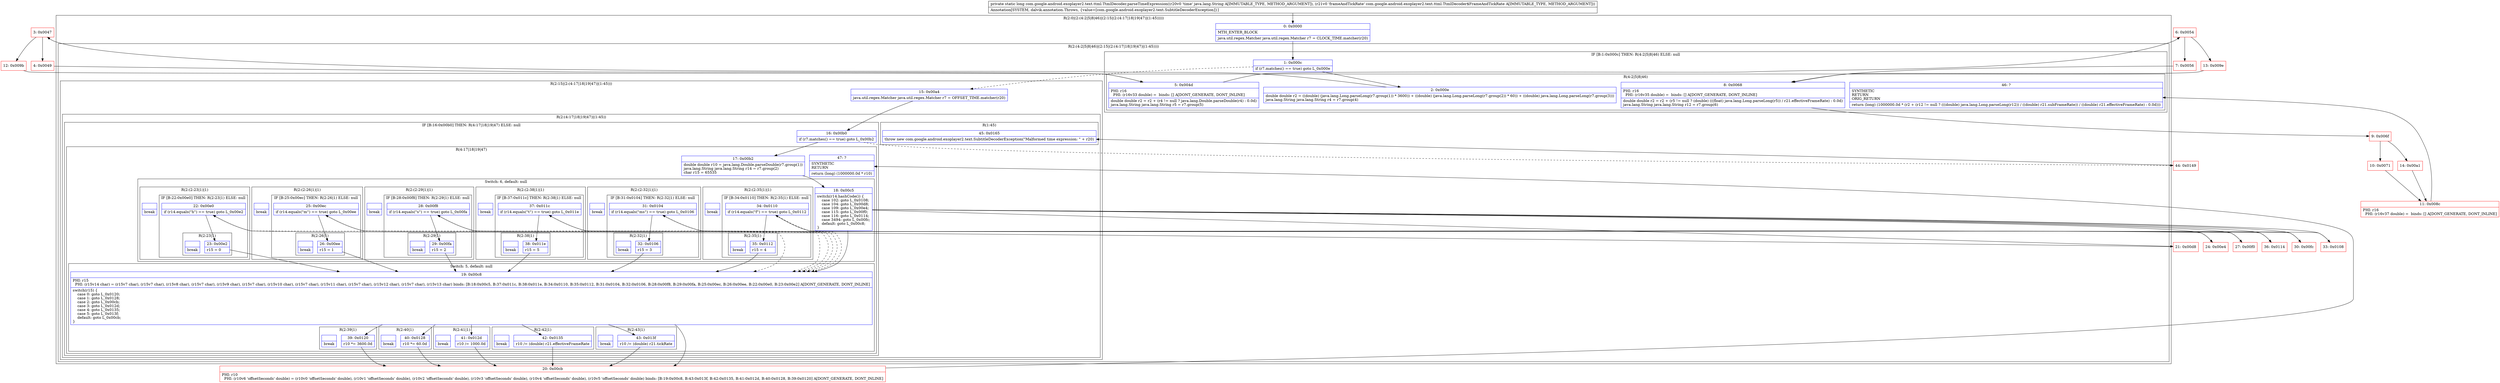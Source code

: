 digraph "CFG forcom.google.android.exoplayer2.text.ttml.TtmlDecoder.parseTimeExpression(Ljava\/lang\/String;Lcom\/google\/android\/exoplayer2\/text\/ttml\/TtmlDecoder$FrameAndTickRate;)J" {
subgraph cluster_Region_207944136 {
label = "R(2:0|(2:(4:2|5|8|46)|(2:15|(2:(4:17|18|19|47)|(1:45)))))";
node [shape=record,color=blue];
Node_0 [shape=record,label="{0\:\ 0x0000|MTH_ENTER_BLOCK\l|java.util.regex.Matcher java.util.regex.Matcher r7 = CLOCK_TIME.matcher(r20)\l}"];
subgraph cluster_Region_1068674943 {
label = "R(2:(4:2|5|8|46)|(2:15|(2:(4:17|18|19|47)|(1:45))))";
node [shape=record,color=blue];
subgraph cluster_IfRegion_1765255826 {
label = "IF [B:1:0x000c] THEN: R(4:2|5|8|46) ELSE: null";
node [shape=record,color=blue];
Node_1 [shape=record,label="{1\:\ 0x000c|if (r7.matches() == true) goto L_0x000e\l}"];
subgraph cluster_Region_2129183277 {
label = "R(4:2|5|8|46)";
node [shape=record,color=blue];
Node_2 [shape=record,label="{2\:\ 0x000e|double double r2 = ((double) (java.lang.Long.parseLong(r7.group(1)) * 3600)) + ((double) (java.lang.Long.parseLong(r7.group(2)) * 60)) + ((double) java.lang.Long.parseLong(r7.group(3)))\ljava.lang.String java.lang.String r4 = r7.group(4)\l}"];
Node_5 [shape=record,label="{5\:\ 0x004d|PHI: r16 \l  PHI: (r16v33 double) =  binds: [] A[DONT_GENERATE, DONT_INLINE]\l|double double r2 = r2 + (r4 != null ? java.lang.Double.parseDouble(r4) : 0.0d)\ljava.lang.String java.lang.String r5 = r7.group(5)\l}"];
Node_8 [shape=record,label="{8\:\ 0x0068|PHI: r16 \l  PHI: (r16v35 double) =  binds: [] A[DONT_GENERATE, DONT_INLINE]\l|double double r2 = r2 + (r5 != null ? (double) (((float) java.lang.Long.parseLong(r5)) \/ r21.effectiveFrameRate) : 0.0d)\ljava.lang.String java.lang.String r12 = r7.group(6)\l}"];
Node_46 [shape=record,label="{46\:\ ?|SYNTHETIC\lRETURN\lORIG_RETURN\l|return (long) (1000000.0d * (r2 + (r12 != null ? (((double) java.lang.Long.parseLong(r12)) \/ ((double) r21.subFrameRate)) \/ ((double) r21.effectiveFrameRate) : 0.0d)))\l}"];
}
}
subgraph cluster_Region_517705694 {
label = "R(2:15|(2:(4:17|18|19|47)|(1:45)))";
node [shape=record,color=blue];
Node_15 [shape=record,label="{15\:\ 0x00a4|java.util.regex.Matcher java.util.regex.Matcher r7 = OFFSET_TIME.matcher(r20)\l}"];
subgraph cluster_Region_982822167 {
label = "R(2:(4:17|18|19|47)|(1:45))";
node [shape=record,color=blue];
subgraph cluster_IfRegion_903516020 {
label = "IF [B:16:0x00b0] THEN: R(4:17|18|19|47) ELSE: null";
node [shape=record,color=blue];
Node_16 [shape=record,label="{16\:\ 0x00b0|if (r7.matches() == true) goto L_0x00b2\l}"];
subgraph cluster_Region_1642975335 {
label = "R(4:17|18|19|47)";
node [shape=record,color=blue];
Node_17 [shape=record,label="{17\:\ 0x00b2|double double r10 = java.lang.Double.parseDouble(r7.group(1))\ljava.lang.String java.lang.String r14 = r7.group(2)\lchar r15 = 65535\l}"];
subgraph cluster_SwitchRegion_167626733 {
label = "Switch: 6, default: null";
node [shape=record,color=blue];
Node_18 [shape=record,label="{18\:\ 0x00c5|switch(r14.hashCode()) \{\l    case 102: goto L_0x0108;\l    case 104: goto L_0x00d8;\l    case 109: goto L_0x00e4;\l    case 115: goto L_0x00f0;\l    case 116: goto L_0x0114;\l    case 3494: goto L_0x00fc;\l    default: goto L_0x00c8;\l\}\l}"];
subgraph cluster_Region_1751835985 {
label = "R(2:(2:35|1)|1)";
node [shape=record,color=blue];
subgraph cluster_IfRegion_759782818 {
label = "IF [B:34:0x0110] THEN: R(2:35|1) ELSE: null";
node [shape=record,color=blue];
Node_34 [shape=record,label="{34\:\ 0x0110|if (r14.equals(\"f\") == true) goto L_0x0112\l}"];
subgraph cluster_Region_592416634 {
label = "R(2:35|1)";
node [shape=record,color=blue];
Node_35 [shape=record,label="{35\:\ 0x0112|r15 = 4\l}"];
Node_InsnContainer_2010842970 [shape=record,label="{|break\l}"];
}
}
Node_InsnContainer_1563985801 [shape=record,label="{|break\l}"];
}
subgraph cluster_Region_1121678636 {
label = "R(2:(2:23|1)|1)";
node [shape=record,color=blue];
subgraph cluster_IfRegion_181474636 {
label = "IF [B:22:0x00e0] THEN: R(2:23|1) ELSE: null";
node [shape=record,color=blue];
Node_22 [shape=record,label="{22\:\ 0x00e0|if (r14.equals(\"h\") == true) goto L_0x00e2\l}"];
subgraph cluster_Region_1018758163 {
label = "R(2:23|1)";
node [shape=record,color=blue];
Node_23 [shape=record,label="{23\:\ 0x00e2|r15 = 0\l}"];
Node_InsnContainer_2099527755 [shape=record,label="{|break\l}"];
}
}
Node_InsnContainer_1391098210 [shape=record,label="{|break\l}"];
}
subgraph cluster_Region_1274525817 {
label = "R(2:(2:26|1)|1)";
node [shape=record,color=blue];
subgraph cluster_IfRegion_1832840517 {
label = "IF [B:25:0x00ec] THEN: R(2:26|1) ELSE: null";
node [shape=record,color=blue];
Node_25 [shape=record,label="{25\:\ 0x00ec|if (r14.equals(\"m\") == true) goto L_0x00ee\l}"];
subgraph cluster_Region_1674736460 {
label = "R(2:26|1)";
node [shape=record,color=blue];
Node_26 [shape=record,label="{26\:\ 0x00ee|r15 = 1\l}"];
Node_InsnContainer_1386010174 [shape=record,label="{|break\l}"];
}
}
Node_InsnContainer_233169470 [shape=record,label="{|break\l}"];
}
subgraph cluster_Region_214281097 {
label = "R(2:(2:29|1)|1)";
node [shape=record,color=blue];
subgraph cluster_IfRegion_169581984 {
label = "IF [B:28:0x00f8] THEN: R(2:29|1) ELSE: null";
node [shape=record,color=blue];
Node_28 [shape=record,label="{28\:\ 0x00f8|if (r14.equals(\"s\") == true) goto L_0x00fa\l}"];
subgraph cluster_Region_1776315440 {
label = "R(2:29|1)";
node [shape=record,color=blue];
Node_29 [shape=record,label="{29\:\ 0x00fa|r15 = 2\l}"];
Node_InsnContainer_2047340056 [shape=record,label="{|break\l}"];
}
}
Node_InsnContainer_1319041600 [shape=record,label="{|break\l}"];
}
subgraph cluster_Region_1816663487 {
label = "R(2:(2:38|1)|1)";
node [shape=record,color=blue];
subgraph cluster_IfRegion_1842902284 {
label = "IF [B:37:0x011c] THEN: R(2:38|1) ELSE: null";
node [shape=record,color=blue];
Node_37 [shape=record,label="{37\:\ 0x011c|if (r14.equals(\"t\") == true) goto L_0x011e\l}"];
subgraph cluster_Region_1970273002 {
label = "R(2:38|1)";
node [shape=record,color=blue];
Node_38 [shape=record,label="{38\:\ 0x011e|r15 = 5\l}"];
Node_InsnContainer_1307599452 [shape=record,label="{|break\l}"];
}
}
Node_InsnContainer_138556116 [shape=record,label="{|break\l}"];
}
subgraph cluster_Region_834114918 {
label = "R(2:(2:32|1)|1)";
node [shape=record,color=blue];
subgraph cluster_IfRegion_1864464014 {
label = "IF [B:31:0x0104] THEN: R(2:32|1) ELSE: null";
node [shape=record,color=blue];
Node_31 [shape=record,label="{31\:\ 0x0104|if (r14.equals(\"ms\") == true) goto L_0x0106\l}"];
subgraph cluster_Region_227667466 {
label = "R(2:32|1)";
node [shape=record,color=blue];
Node_32 [shape=record,label="{32\:\ 0x0106|r15 = 3\l}"];
Node_InsnContainer_494836482 [shape=record,label="{|break\l}"];
}
}
Node_InsnContainer_1397946483 [shape=record,label="{|break\l}"];
}
}
subgraph cluster_SwitchRegion_1046105136 {
label = "Switch: 5, default: null";
node [shape=record,color=blue];
Node_19 [shape=record,label="{19\:\ 0x00c8|PHI: r15 \l  PHI: (r15v14 char) = (r15v7 char), (r15v7 char), (r15v8 char), (r15v7 char), (r15v9 char), (r15v7 char), (r15v10 char), (r15v7 char), (r15v11 char), (r15v7 char), (r15v12 char), (r15v7 char), (r15v13 char) binds: [B:18:0x00c5, B:37:0x011c, B:38:0x011e, B:34:0x0110, B:35:0x0112, B:31:0x0104, B:32:0x0106, B:28:0x00f8, B:29:0x00fa, B:25:0x00ec, B:26:0x00ee, B:22:0x00e0, B:23:0x00e2] A[DONT_GENERATE, DONT_INLINE]\l|switch(r15) \{\l    case 0: goto L_0x0120;\l    case 1: goto L_0x0128;\l    case 2: goto L_0x00cb;\l    case 3: goto L_0x012d;\l    case 4: goto L_0x0135;\l    case 5: goto L_0x013f;\l    default: goto L_0x00cb;\l\}\l}"];
subgraph cluster_Region_1208344994 {
label = "R(2:39|1)";
node [shape=record,color=blue];
Node_39 [shape=record,label="{39\:\ 0x0120|r10 *= 3600.0d\l}"];
Node_InsnContainer_1243587679 [shape=record,label="{|break\l}"];
}
subgraph cluster_Region_1969904309 {
label = "R(2:40|1)";
node [shape=record,color=blue];
Node_40 [shape=record,label="{40\:\ 0x0128|r10 *= 60.0d\l}"];
Node_InsnContainer_1200493791 [shape=record,label="{|break\l}"];
}
subgraph cluster_Region_2047595387 {
label = "R(2:41|1)";
node [shape=record,color=blue];
Node_41 [shape=record,label="{41\:\ 0x012d|r10 \/= 1000.0d\l}"];
Node_InsnContainer_784408999 [shape=record,label="{|break\l}"];
}
subgraph cluster_Region_457920073 {
label = "R(2:42|1)";
node [shape=record,color=blue];
Node_42 [shape=record,label="{42\:\ 0x0135|r10 \/= (double) r21.effectiveFrameRate\l}"];
Node_InsnContainer_1779750252 [shape=record,label="{|break\l}"];
}
subgraph cluster_Region_1504481245 {
label = "R(2:43|1)";
node [shape=record,color=blue];
Node_43 [shape=record,label="{43\:\ 0x013f|r10 \/= (double) r21.tickRate\l}"];
Node_InsnContainer_1570683181 [shape=record,label="{|break\l}"];
}
}
Node_47 [shape=record,label="{47\:\ ?|SYNTHETIC\lRETURN\l|return (long) (1000000.0d * r10)\l}"];
}
}
subgraph cluster_Region_1778476717 {
label = "R(1:45)";
node [shape=record,color=blue];
Node_45 [shape=record,label="{45\:\ 0x0165|throw new com.google.android.exoplayer2.text.SubtitleDecoderException(\"Malformed time expression: \" + r20)\l}"];
}
}
}
}
}
Node_3 [shape=record,color=red,label="{3\:\ 0x0047}"];
Node_4 [shape=record,color=red,label="{4\:\ 0x0049}"];
Node_6 [shape=record,color=red,label="{6\:\ 0x0054}"];
Node_7 [shape=record,color=red,label="{7\:\ 0x0056}"];
Node_9 [shape=record,color=red,label="{9\:\ 0x006f}"];
Node_10 [shape=record,color=red,label="{10\:\ 0x0071}"];
Node_11 [shape=record,color=red,label="{11\:\ 0x008c|PHI: r16 \l  PHI: (r16v37 double) =  binds: [] A[DONT_GENERATE, DONT_INLINE]\l}"];
Node_12 [shape=record,color=red,label="{12\:\ 0x009b}"];
Node_13 [shape=record,color=red,label="{13\:\ 0x009e}"];
Node_14 [shape=record,color=red,label="{14\:\ 0x00a1}"];
Node_20 [shape=record,color=red,label="{20\:\ 0x00cb|PHI: r10 \l  PHI: (r10v6 'offsetSeconds' double) = (r10v0 'offsetSeconds' double), (r10v1 'offsetSeconds' double), (r10v2 'offsetSeconds' double), (r10v3 'offsetSeconds' double), (r10v4 'offsetSeconds' double), (r10v5 'offsetSeconds' double) binds: [B:19:0x00c8, B:43:0x013f, B:42:0x0135, B:41:0x012d, B:40:0x0128, B:39:0x0120] A[DONT_GENERATE, DONT_INLINE]\l}"];
Node_21 [shape=record,color=red,label="{21\:\ 0x00d8}"];
Node_24 [shape=record,color=red,label="{24\:\ 0x00e4}"];
Node_27 [shape=record,color=red,label="{27\:\ 0x00f0}"];
Node_30 [shape=record,color=red,label="{30\:\ 0x00fc}"];
Node_33 [shape=record,color=red,label="{33\:\ 0x0108}"];
Node_36 [shape=record,color=red,label="{36\:\ 0x0114}"];
Node_44 [shape=record,color=red,label="{44\:\ 0x0149}"];
MethodNode[shape=record,label="{private static long com.google.android.exoplayer2.text.ttml.TtmlDecoder.parseTimeExpression((r20v0 'time' java.lang.String A[IMMUTABLE_TYPE, METHOD_ARGUMENT]), (r21v0 'frameAndTickRate' com.google.android.exoplayer2.text.ttml.TtmlDecoder$FrameAndTickRate A[IMMUTABLE_TYPE, METHOD_ARGUMENT]))  | Annotation[SYSTEM, dalvik.annotation.Throws, \{value=[com.google.android.exoplayer2.text.SubtitleDecoderException]\}]\l}"];
MethodNode -> Node_0;
Node_0 -> Node_1;
Node_1 -> Node_2;
Node_1 -> Node_15[style=dashed];
Node_2 -> Node_3;
Node_5 -> Node_6;
Node_8 -> Node_9;
Node_15 -> Node_16;
Node_16 -> Node_17;
Node_16 -> Node_44[style=dashed];
Node_17 -> Node_18;
Node_18 -> Node_19;
Node_18 -> Node_21;
Node_18 -> Node_24;
Node_18 -> Node_27;
Node_18 -> Node_30;
Node_18 -> Node_33;
Node_18 -> Node_36;
Node_34 -> Node_19[style=dashed];
Node_34 -> Node_35;
Node_35 -> Node_19;
Node_22 -> Node_19[style=dashed];
Node_22 -> Node_23;
Node_23 -> Node_19;
Node_25 -> Node_19[style=dashed];
Node_25 -> Node_26;
Node_26 -> Node_19;
Node_28 -> Node_19[style=dashed];
Node_28 -> Node_29;
Node_29 -> Node_19;
Node_37 -> Node_19[style=dashed];
Node_37 -> Node_38;
Node_38 -> Node_19;
Node_31 -> Node_19[style=dashed];
Node_31 -> Node_32;
Node_32 -> Node_19;
Node_19 -> Node_20;
Node_19 -> Node_39;
Node_19 -> Node_40;
Node_19 -> Node_41;
Node_19 -> Node_42;
Node_19 -> Node_43;
Node_39 -> Node_20;
Node_40 -> Node_20;
Node_41 -> Node_20;
Node_42 -> Node_20;
Node_43 -> Node_20;
Node_3 -> Node_4;
Node_3 -> Node_12;
Node_4 -> Node_5;
Node_6 -> Node_7;
Node_6 -> Node_13;
Node_7 -> Node_8;
Node_9 -> Node_10;
Node_9 -> Node_14;
Node_10 -> Node_11;
Node_11 -> Node_46;
Node_12 -> Node_5;
Node_13 -> Node_8;
Node_14 -> Node_11;
Node_20 -> Node_47;
Node_21 -> Node_22;
Node_24 -> Node_25;
Node_27 -> Node_28;
Node_30 -> Node_31;
Node_33 -> Node_34;
Node_36 -> Node_37;
Node_44 -> Node_45;
}

